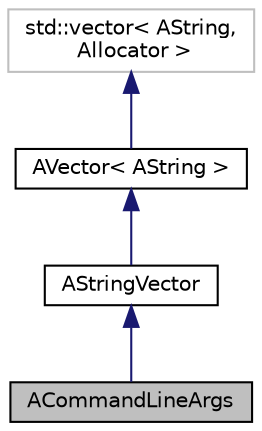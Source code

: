 digraph "ACommandLineArgs"
{
 // LATEX_PDF_SIZE
  edge [fontname="Helvetica",fontsize="10",labelfontname="Helvetica",labelfontsize="10"];
  node [fontname="Helvetica",fontsize="10",shape=record];
  Node1 [label="ACommandLineArgs",height=0.2,width=0.4,color="black", fillcolor="grey75", style="filled", fontcolor="black",tooltip="Simple command line arguments parser."];
  Node2 -> Node1 [dir="back",color="midnightblue",fontsize="10",style="solid",fontname="Helvetica"];
  Node2 [label="AStringVector",height=0.2,width=0.4,color="black", fillcolor="white", style="filled",URL="$classAStringVector.html",tooltip="An AVector with string-related functions."];
  Node3 -> Node2 [dir="back",color="midnightblue",fontsize="10",style="solid",fontname="Helvetica"];
  Node3 [label="AVector\< AString \>",height=0.2,width=0.4,color="black", fillcolor="white", style="filled",URL="$classAVector.html",tooltip=" "];
  Node4 -> Node3 [dir="back",color="midnightblue",fontsize="10",style="solid",fontname="Helvetica"];
  Node4 [label="std::vector\< AString,\l Allocator \>",height=0.2,width=0.4,color="grey75", fillcolor="white", style="filled",tooltip=" "];
}
